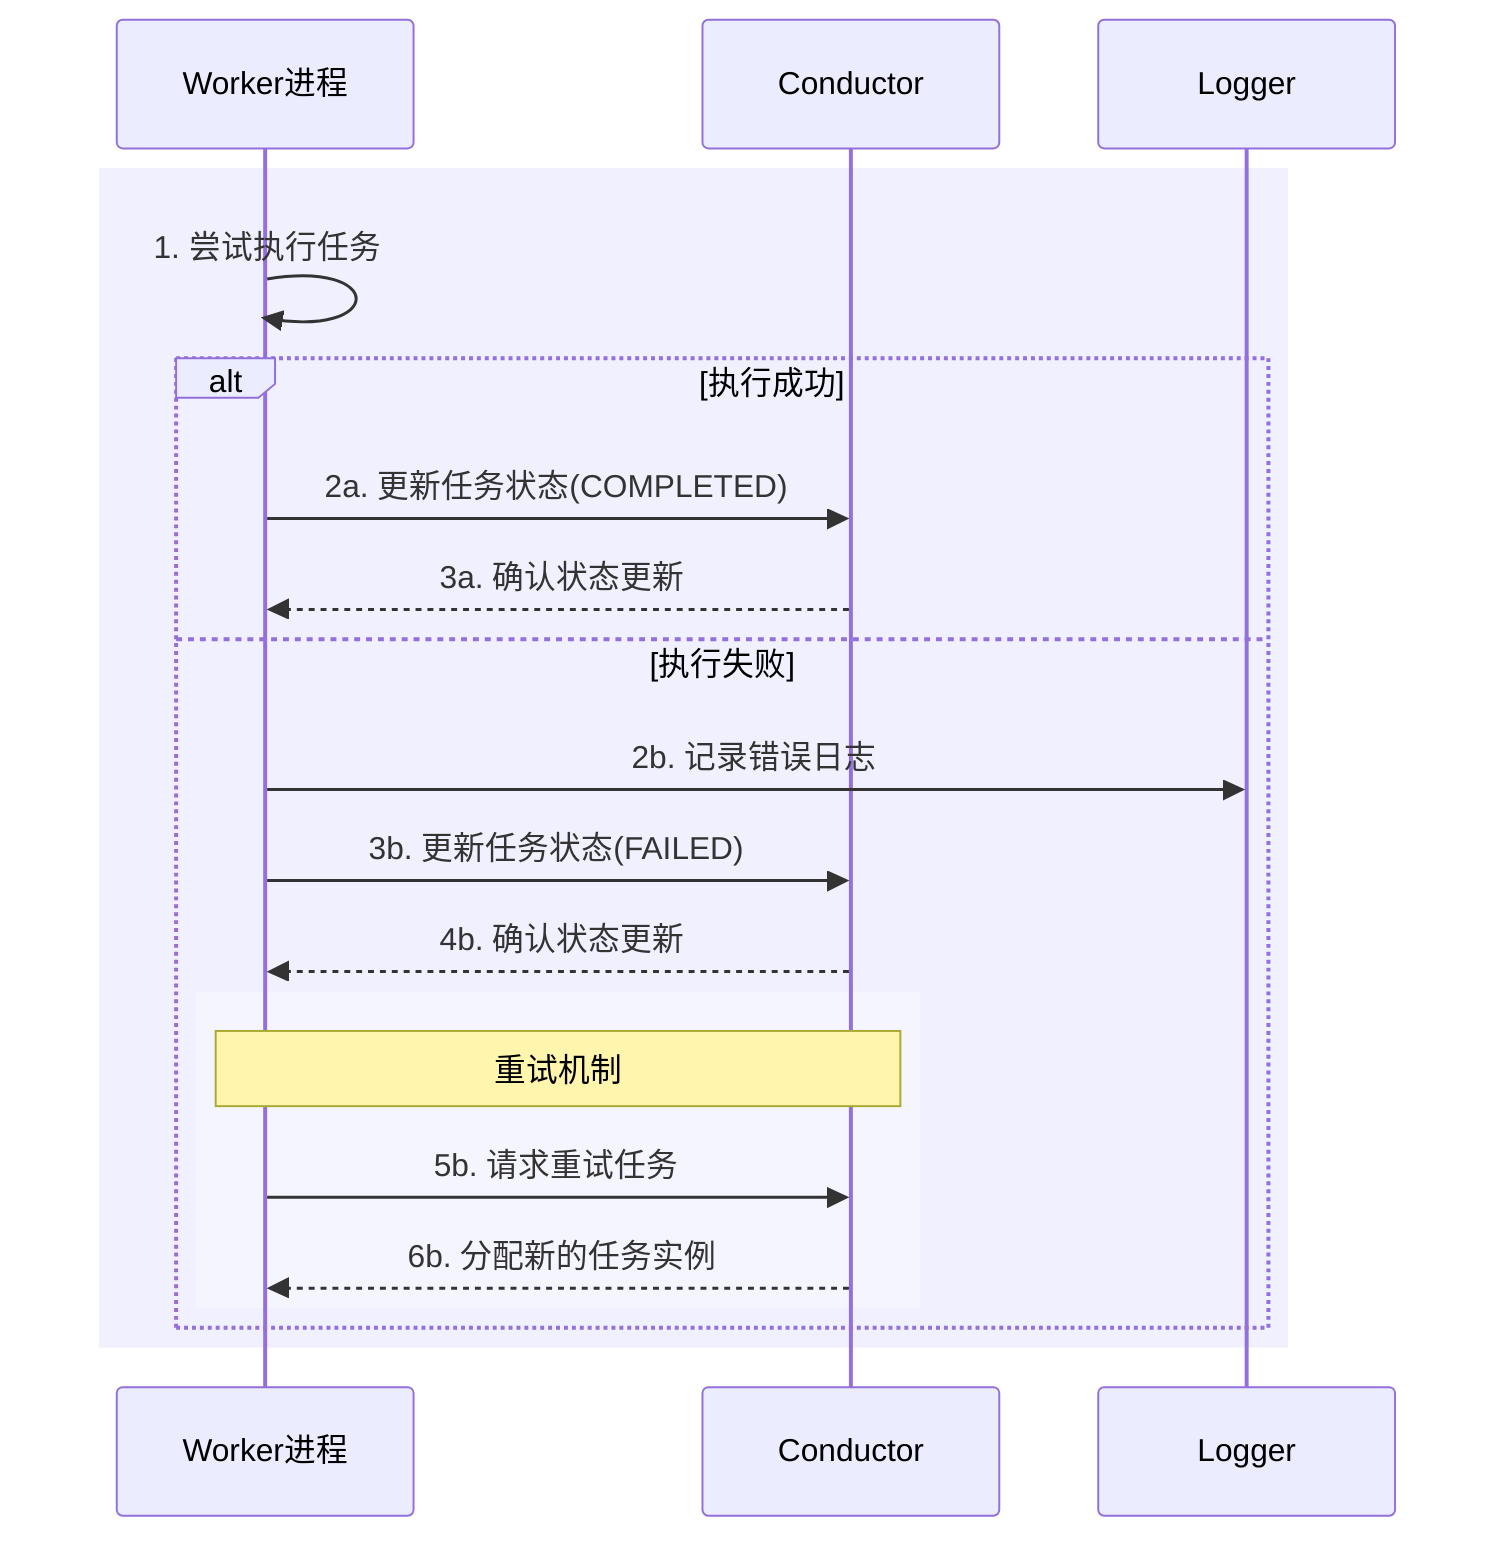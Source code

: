 sequenceDiagram
    participant W as Worker进程
    participant CD as Conductor
    participant L as Logger

    rect rgb(240, 240, 255)
        W->>W: 1. 尝试执行任务
        
        alt 执行成功
            W->>CD: 2a. 更新任务状态(COMPLETED)
            CD-->>W: 3a. 确认状态更新
        else 执行失败
            W->>L: 2b. 记录错误日志
            W->>CD: 3b. 更新任务状态(FAILED)
            CD-->>W: 4b. 确认状态更新
            
            rect rgb(245, 245, 255)
                Note over W,CD: 重试机制
                W->>CD: 5b. 请求重试任务
                CD-->>W: 6b. 分配新的任务实例
            end
        end
    end